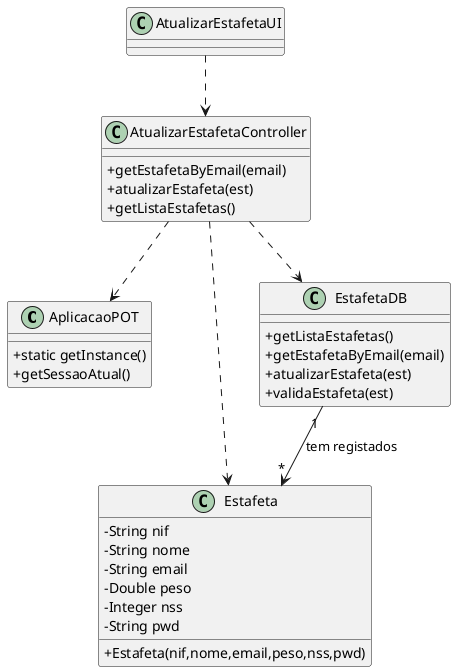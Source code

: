 @startuml
skinparam classAttributeIconSize 0

class AplicacaoPOT
{
  +static getInstance()
  +getSessaoAtual()
}

class Estafeta {
  -String nif
  -String nome
  -String email
  -Double peso
  -Integer nss
  -String pwd
  +Estafeta(nif,nome,email,peso,nss,pwd)
}

class EstafetaDB {
  +getListaEstafetas()
  +getEstafetaByEmail(email)
  +atualizarEstafeta(est)
  +validaEstafeta(est)
}

class AtualizarEstafetaController {
    +getEstafetaByEmail(email)
    +atualizarEstafeta(est)
    +getListaEstafetas()
}

class AtualizarEstafetaUI {
}

AtualizarEstafetaUI ..> AtualizarEstafetaController
AtualizarEstafetaController ..> EstafetaDB
AtualizarEstafetaController ..> Estafeta
AtualizarEstafetaController ..> AplicacaoPOT

EstafetaDB "1" --> "*" Estafeta : tem registados

@enduml
